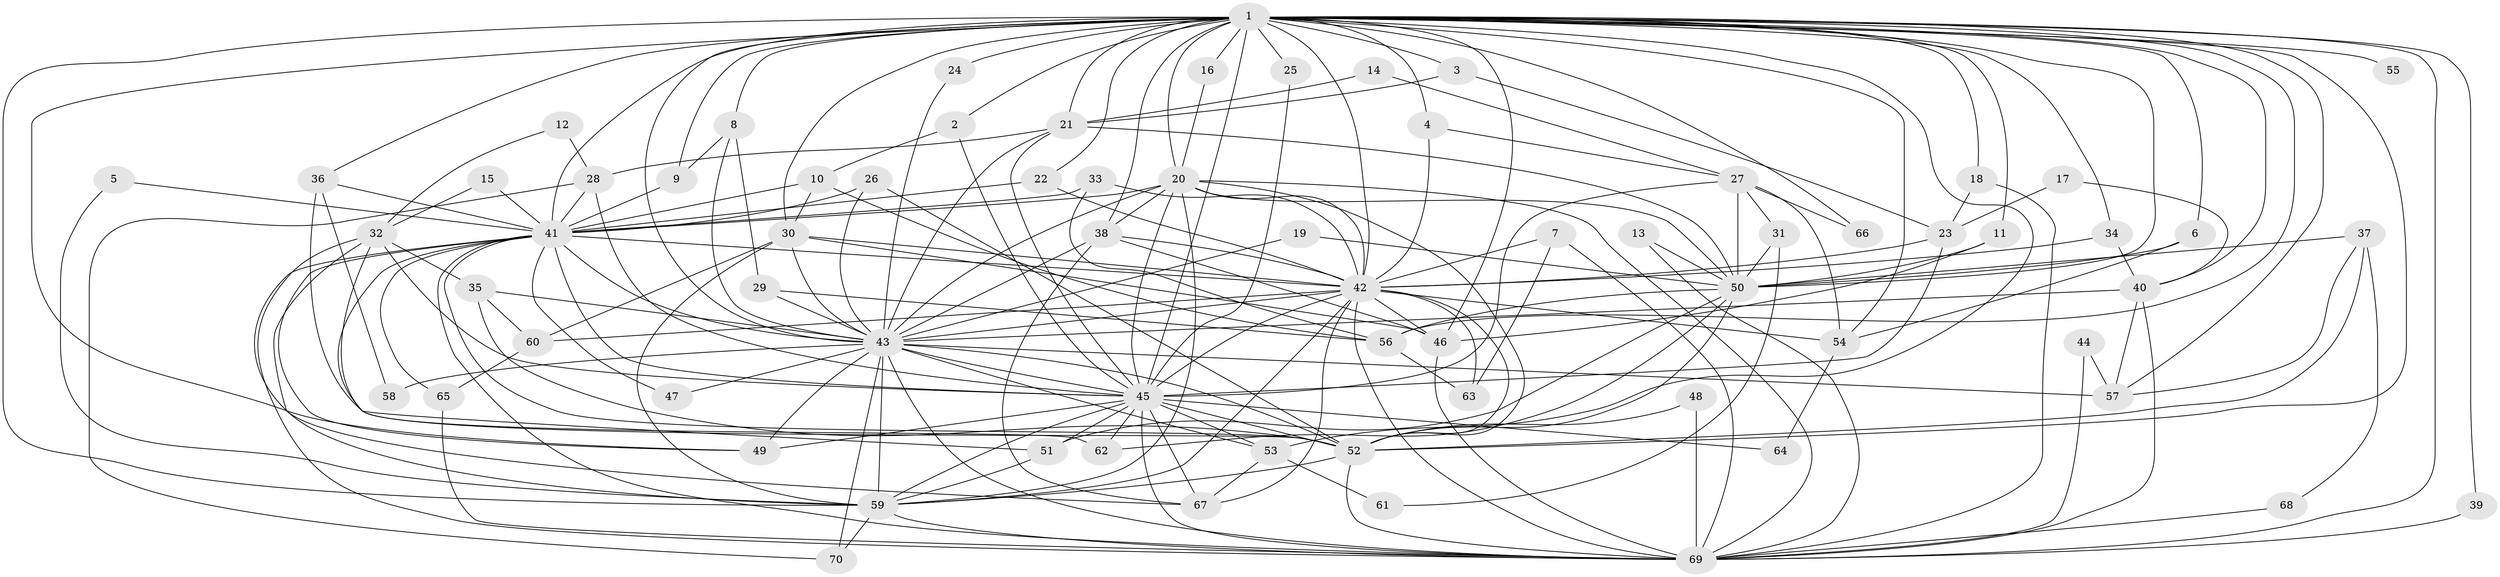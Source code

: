 // original degree distribution, {34: 0.007142857142857143, 22: 0.007142857142857143, 17: 0.007142857142857143, 25: 0.014285714285714285, 23: 0.007142857142857143, 13: 0.014285714285714285, 30: 0.007142857142857143, 14: 0.007142857142857143, 21: 0.007142857142857143, 8: 0.007142857142857143, 4: 0.07857142857142857, 3: 0.22857142857142856, 6: 0.03571428571428571, 7: 0.02857142857142857, 5: 0.03571428571428571, 2: 0.5071428571428571}
// Generated by graph-tools (version 1.1) at 2025/25/03/09/25 03:25:42]
// undirected, 70 vertices, 200 edges
graph export_dot {
graph [start="1"]
  node [color=gray90,style=filled];
  1;
  2;
  3;
  4;
  5;
  6;
  7;
  8;
  9;
  10;
  11;
  12;
  13;
  14;
  15;
  16;
  17;
  18;
  19;
  20;
  21;
  22;
  23;
  24;
  25;
  26;
  27;
  28;
  29;
  30;
  31;
  32;
  33;
  34;
  35;
  36;
  37;
  38;
  39;
  40;
  41;
  42;
  43;
  44;
  45;
  46;
  47;
  48;
  49;
  50;
  51;
  52;
  53;
  54;
  55;
  56;
  57;
  58;
  59;
  60;
  61;
  62;
  63;
  64;
  65;
  66;
  67;
  68;
  69;
  70;
  1 -- 2 [weight=1.0];
  1 -- 3 [weight=1.0];
  1 -- 4 [weight=1.0];
  1 -- 6 [weight=1.0];
  1 -- 8 [weight=2.0];
  1 -- 9 [weight=1.0];
  1 -- 11 [weight=1.0];
  1 -- 16 [weight=1.0];
  1 -- 18 [weight=1.0];
  1 -- 20 [weight=2.0];
  1 -- 21 [weight=1.0];
  1 -- 22 [weight=1.0];
  1 -- 24 [weight=1.0];
  1 -- 25 [weight=1.0];
  1 -- 30 [weight=1.0];
  1 -- 34 [weight=1.0];
  1 -- 36 [weight=1.0];
  1 -- 38 [weight=2.0];
  1 -- 39 [weight=1.0];
  1 -- 40 [weight=1.0];
  1 -- 41 [weight=5.0];
  1 -- 42 [weight=2.0];
  1 -- 43 [weight=4.0];
  1 -- 45 [weight=3.0];
  1 -- 46 [weight=2.0];
  1 -- 49 [weight=1.0];
  1 -- 50 [weight=1.0];
  1 -- 52 [weight=2.0];
  1 -- 53 [weight=1.0];
  1 -- 54 [weight=1.0];
  1 -- 55 [weight=2.0];
  1 -- 56 [weight=1.0];
  1 -- 57 [weight=1.0];
  1 -- 59 [weight=2.0];
  1 -- 66 [weight=1.0];
  1 -- 69 [weight=2.0];
  2 -- 10 [weight=1.0];
  2 -- 45 [weight=1.0];
  3 -- 21 [weight=1.0];
  3 -- 23 [weight=1.0];
  4 -- 27 [weight=1.0];
  4 -- 42 [weight=1.0];
  5 -- 41 [weight=1.0];
  5 -- 59 [weight=1.0];
  6 -- 50 [weight=1.0];
  6 -- 54 [weight=1.0];
  7 -- 42 [weight=1.0];
  7 -- 63 [weight=1.0];
  7 -- 69 [weight=1.0];
  8 -- 9 [weight=1.0];
  8 -- 29 [weight=1.0];
  8 -- 43 [weight=1.0];
  9 -- 41 [weight=1.0];
  10 -- 30 [weight=1.0];
  10 -- 41 [weight=1.0];
  10 -- 56 [weight=1.0];
  11 -- 46 [weight=1.0];
  11 -- 50 [weight=1.0];
  12 -- 28 [weight=1.0];
  12 -- 32 [weight=1.0];
  13 -- 50 [weight=1.0];
  13 -- 69 [weight=1.0];
  14 -- 21 [weight=1.0];
  14 -- 27 [weight=1.0];
  15 -- 32 [weight=1.0];
  15 -- 41 [weight=1.0];
  16 -- 20 [weight=1.0];
  17 -- 23 [weight=1.0];
  17 -- 40 [weight=1.0];
  18 -- 23 [weight=1.0];
  18 -- 69 [weight=1.0];
  19 -- 43 [weight=1.0];
  19 -- 50 [weight=1.0];
  20 -- 38 [weight=1.0];
  20 -- 41 [weight=1.0];
  20 -- 42 [weight=1.0];
  20 -- 43 [weight=2.0];
  20 -- 45 [weight=1.0];
  20 -- 50 [weight=1.0];
  20 -- 52 [weight=2.0];
  20 -- 59 [weight=1.0];
  20 -- 69 [weight=2.0];
  21 -- 28 [weight=1.0];
  21 -- 43 [weight=1.0];
  21 -- 45 [weight=1.0];
  21 -- 50 [weight=1.0];
  22 -- 41 [weight=1.0];
  22 -- 42 [weight=1.0];
  23 -- 42 [weight=1.0];
  23 -- 45 [weight=1.0];
  24 -- 43 [weight=1.0];
  25 -- 45 [weight=1.0];
  26 -- 41 [weight=1.0];
  26 -- 43 [weight=1.0];
  26 -- 52 [weight=1.0];
  27 -- 31 [weight=1.0];
  27 -- 45 [weight=1.0];
  27 -- 50 [weight=1.0];
  27 -- 54 [weight=1.0];
  27 -- 66 [weight=1.0];
  28 -- 41 [weight=1.0];
  28 -- 45 [weight=1.0];
  28 -- 70 [weight=1.0];
  29 -- 43 [weight=1.0];
  29 -- 56 [weight=1.0];
  30 -- 42 [weight=1.0];
  30 -- 43 [weight=1.0];
  30 -- 46 [weight=1.0];
  30 -- 59 [weight=1.0];
  30 -- 60 [weight=1.0];
  31 -- 50 [weight=2.0];
  31 -- 61 [weight=1.0];
  32 -- 35 [weight=1.0];
  32 -- 45 [weight=2.0];
  32 -- 62 [weight=1.0];
  32 -- 67 [weight=1.0];
  32 -- 69 [weight=1.0];
  33 -- 41 [weight=1.0];
  33 -- 42 [weight=1.0];
  33 -- 56 [weight=1.0];
  34 -- 40 [weight=1.0];
  34 -- 42 [weight=1.0];
  35 -- 43 [weight=1.0];
  35 -- 52 [weight=1.0];
  35 -- 60 [weight=1.0];
  36 -- 41 [weight=1.0];
  36 -- 52 [weight=1.0];
  36 -- 58 [weight=1.0];
  37 -- 50 [weight=1.0];
  37 -- 52 [weight=1.0];
  37 -- 57 [weight=1.0];
  37 -- 68 [weight=1.0];
  38 -- 42 [weight=1.0];
  38 -- 43 [weight=1.0];
  38 -- 46 [weight=1.0];
  38 -- 67 [weight=1.0];
  39 -- 69 [weight=1.0];
  40 -- 43 [weight=1.0];
  40 -- 57 [weight=1.0];
  40 -- 69 [weight=1.0];
  41 -- 42 [weight=1.0];
  41 -- 43 [weight=1.0];
  41 -- 45 [weight=1.0];
  41 -- 47 [weight=1.0];
  41 -- 49 [weight=1.0];
  41 -- 51 [weight=1.0];
  41 -- 52 [weight=1.0];
  41 -- 59 [weight=1.0];
  41 -- 65 [weight=1.0];
  41 -- 69 [weight=1.0];
  42 -- 43 [weight=2.0];
  42 -- 45 [weight=2.0];
  42 -- 46 [weight=1.0];
  42 -- 52 [weight=2.0];
  42 -- 54 [weight=1.0];
  42 -- 59 [weight=1.0];
  42 -- 60 [weight=1.0];
  42 -- 63 [weight=1.0];
  42 -- 67 [weight=1.0];
  42 -- 69 [weight=2.0];
  43 -- 45 [weight=1.0];
  43 -- 47 [weight=1.0];
  43 -- 49 [weight=1.0];
  43 -- 52 [weight=1.0];
  43 -- 53 [weight=1.0];
  43 -- 57 [weight=3.0];
  43 -- 58 [weight=1.0];
  43 -- 59 [weight=1.0];
  43 -- 69 [weight=2.0];
  43 -- 70 [weight=1.0];
  44 -- 57 [weight=1.0];
  44 -- 69 [weight=1.0];
  45 -- 49 [weight=1.0];
  45 -- 51 [weight=1.0];
  45 -- 52 [weight=1.0];
  45 -- 53 [weight=2.0];
  45 -- 59 [weight=1.0];
  45 -- 62 [weight=1.0];
  45 -- 64 [weight=1.0];
  45 -- 67 [weight=1.0];
  45 -- 69 [weight=1.0];
  46 -- 69 [weight=1.0];
  48 -- 52 [weight=1.0];
  48 -- 69 [weight=1.0];
  50 -- 51 [weight=1.0];
  50 -- 52 [weight=1.0];
  50 -- 56 [weight=2.0];
  50 -- 62 [weight=1.0];
  51 -- 59 [weight=1.0];
  52 -- 59 [weight=1.0];
  52 -- 69 [weight=1.0];
  53 -- 61 [weight=1.0];
  53 -- 67 [weight=1.0];
  54 -- 64 [weight=1.0];
  56 -- 63 [weight=1.0];
  59 -- 69 [weight=1.0];
  59 -- 70 [weight=1.0];
  60 -- 65 [weight=1.0];
  65 -- 69 [weight=1.0];
  68 -- 69 [weight=1.0];
}
